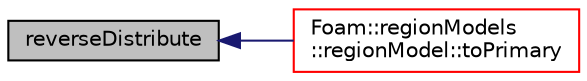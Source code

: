 digraph "reverseDistribute"
{
  bgcolor="transparent";
  edge [fontname="Helvetica",fontsize="10",labelfontname="Helvetica",labelfontsize="10"];
  node [fontname="Helvetica",fontsize="10",shape=record];
  rankdir="LR";
  Node1 [label="reverseDistribute",height=0.2,width=0.4,color="black", fillcolor="grey75", style="filled", fontcolor="black"];
  Node1 -> Node2 [dir="back",color="midnightblue",fontsize="10",style="solid",fontname="Helvetica"];
  Node2 [label="Foam::regionModels\l::regionModel::toPrimary",height=0.2,width=0.4,color="red",URL="$a02180.html#a884fb1f002b31a955ba9772581aab6be",tooltip="Convert a local region field to the primary region. "];
}
